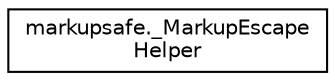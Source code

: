 digraph "Graphical Class Hierarchy"
{
 // LATEX_PDF_SIZE
  edge [fontname="Helvetica",fontsize="10",labelfontname="Helvetica",labelfontsize="10"];
  node [fontname="Helvetica",fontsize="10",shape=record];
  rankdir="LR";
  Node0 [label="markupsafe._MarkupEscape\lHelper",height=0.2,width=0.4,color="black", fillcolor="white", style="filled",URL="$classmarkupsafe_1_1__MarkupEscapeHelper.html",tooltip=" "];
}
